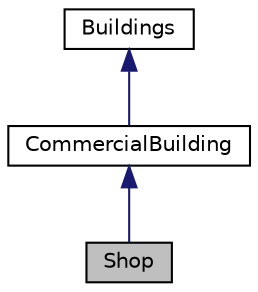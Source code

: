 digraph "Shop"
{
 // LATEX_PDF_SIZE
  edge [fontname="Helvetica",fontsize="10",labelfontname="Helvetica",labelfontsize="10"];
  node [fontname="Helvetica",fontsize="10",shape=record];
  Node1 [label="Shop",height=0.2,width=0.4,color="black", fillcolor="grey75", style="filled", fontcolor="black",tooltip="Class representing a shop, inheriting from CommercialBuilding."];
  Node2 -> Node1 [dir="back",color="midnightblue",fontsize="10",style="solid",fontname="Helvetica"];
  Node2 [label="CommercialBuilding",height=0.2,width=0.4,color="black", fillcolor="white", style="filled",URL="$classCommercialBuilding.html",tooltip="Represents a commercial building with specific business-related attributes."];
  Node3 -> Node2 [dir="back",color="midnightblue",fontsize="10",style="solid",fontname="Helvetica"];
  Node3 [label="Buildings",height=0.2,width=0.4,color="black", fillcolor="white", style="filled",URL="$classBuildings.html",tooltip="Abstract base class representing a building with basic utilities and resource requirements."];
}
